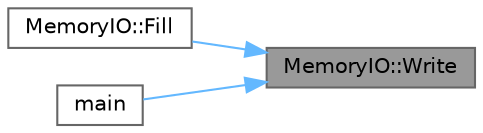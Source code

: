 digraph "MemoryIO::Write"
{
 // LATEX_PDF_SIZE
  bgcolor="transparent";
  edge [fontname=Helvetica,fontsize=10,labelfontname=Helvetica,labelfontsize=10];
  node [fontname=Helvetica,fontsize=10,shape=box,height=0.2,width=0.4];
  rankdir="RL";
  Node1 [id="Node000001",label="MemoryIO::Write",height=0.2,width=0.4,color="gray40", fillcolor="grey60", style="filled", fontcolor="black",tooltip="Wrapper for WriteProcessMemory."];
  Node1 -> Node2 [id="edge1_Node000001_Node000002",dir="back",color="steelblue1",style="solid",tooltip=" "];
  Node2 [id="Node000002",label="MemoryIO::Fill",height=0.2,width=0.4,color="grey40", fillcolor="white", style="filled",URL="$class_memory_i_o.html#afa47ac739181f4aa84a3b64e1d1e3332",tooltip="Fills a buffer in the target process with a specified byte (opcode)."];
  Node1 -> Node3 [id="edge2_Node000001_Node000003",dir="back",color="steelblue1",style="solid",tooltip=" "];
  Node3 [id="Node000003",label="main",height=0.2,width=0.4,color="grey40", fillcolor="white", style="filled",URL="$memex_8cpp.html#ae66f6b31b5ad750f1fe042a706a4e3d4",tooltip=" "];
}
